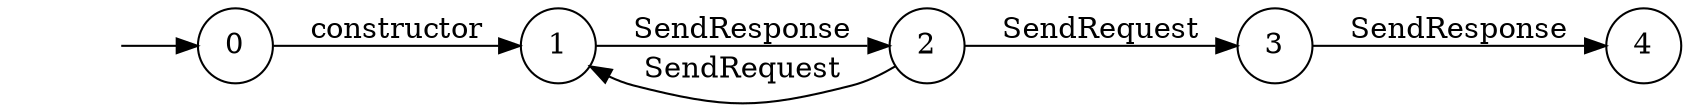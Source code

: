 digraph "Dapp-Automata-data/fuzzer/testnetdata-model-rq1-fix/HelloBlockchain/Ktail-2" {
	graph [rankdir=LR]
	"" [label="" shape=plaintext]
	4 [label=4 shape=circle]
	3 [label=3 shape=circle]
	0 [label=0 shape=circle]
	2 [label=2 shape=circle]
	1 [label=1 shape=circle]
	"" -> 0 [label=""]
	1 -> 2 [label=SendResponse]
	2 -> 3 [label=SendRequest]
	2 -> 1 [label=SendRequest]
	3 -> 4 [label=SendResponse]
	0 -> 1 [label=constructor]
}
